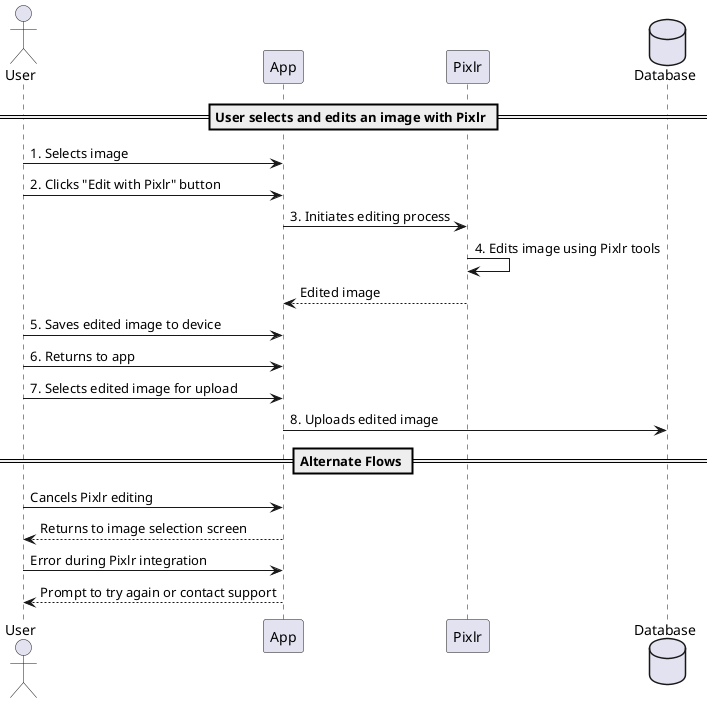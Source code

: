 @startuml
actor User
participant App
participant Pixlr
database Database

== User selects and edits an image with Pixlr ==
User -> App: 1. Selects image
User -> App: 2. Clicks "Edit with Pixlr" button
App -> Pixlr: 3. Initiates editing process
Pixlr -> Pixlr: 4. Edits image using Pixlr tools
Pixlr --> App: Edited image
User -> App: 5. Saves edited image to device
User -> App: 6. Returns to app
User -> App: 7. Selects edited image for upload
App -> Database: 8. Uploads edited image

== Alternate Flows ==
User -> App: Cancels Pixlr editing
App --> User: Returns to image selection screen

User -> App: Error during Pixlr integration
App --> User: Prompt to try again or contact support

@enduml